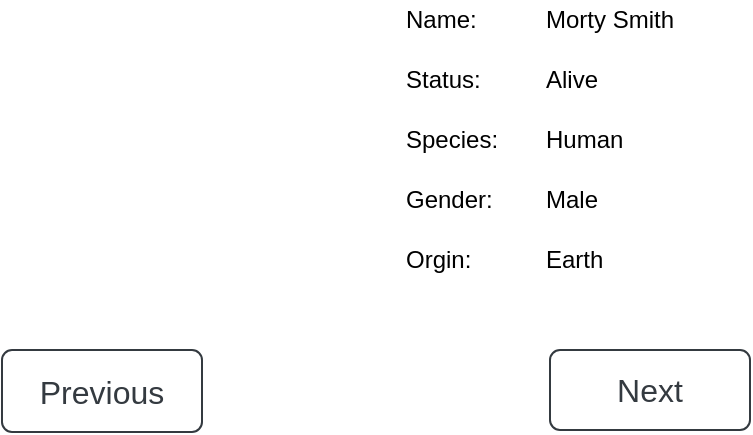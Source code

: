 <mxfile version="13.9.2" type="device"><diagram id="5sn54kscizJawbwQUaYV" name="Page-1"><mxGraphModel dx="1080" dy="826" grid="0" gridSize="10" guides="1" tooltips="1" connect="1" arrows="1" fold="1" page="1" pageScale="1" pageWidth="827" pageHeight="1169" math="0" shadow="0"><root><mxCell id="0"/><mxCell id="1" parent="0"/><mxCell id="rQlTDF4w7oEOpj-KFLMg-2" value="" style="shape=image;verticalLabelPosition=bottom;labelBackgroundColor=#ffffff;verticalAlign=top;aspect=fixed;imageAspect=0;image=https://rickandmortyapi.com/api/character/avatar/2.jpeg;" vertex="1" parent="1"><mxGeometry x="40" y="120" width="160" height="160" as="geometry"/></mxCell><mxCell id="rQlTDF4w7oEOpj-KFLMg-3" value="Name:" style="text;html=1;strokeColor=none;fillColor=none;align=left;verticalAlign=middle;whiteSpace=wrap;rounded=0;" vertex="1" parent="1"><mxGeometry x="240" y="120" width="40" height="20" as="geometry"/></mxCell><mxCell id="rQlTDF4w7oEOpj-KFLMg-4" value="Morty Smith" style="text;html=1;strokeColor=none;fillColor=none;align=left;verticalAlign=middle;whiteSpace=wrap;rounded=0;" vertex="1" parent="1"><mxGeometry x="310" y="120" width="100" height="20" as="geometry"/></mxCell><mxCell id="rQlTDF4w7oEOpj-KFLMg-5" value="Status:" style="text;html=1;strokeColor=none;fillColor=none;align=left;verticalAlign=middle;whiteSpace=wrap;rounded=0;" vertex="1" parent="1"><mxGeometry x="240" y="150" width="40" height="20" as="geometry"/></mxCell><mxCell id="rQlTDF4w7oEOpj-KFLMg-6" value="Alive" style="text;html=1;strokeColor=none;fillColor=none;align=left;verticalAlign=middle;whiteSpace=wrap;rounded=0;" vertex="1" parent="1"><mxGeometry x="310" y="150" width="100" height="20" as="geometry"/></mxCell><mxCell id="rQlTDF4w7oEOpj-KFLMg-7" value="Species:" style="text;html=1;strokeColor=none;fillColor=none;align=left;verticalAlign=middle;whiteSpace=wrap;rounded=0;" vertex="1" parent="1"><mxGeometry x="240" y="180" width="50" height="20" as="geometry"/></mxCell><mxCell id="rQlTDF4w7oEOpj-KFLMg-8" value="Human" style="text;html=1;strokeColor=none;fillColor=none;align=left;verticalAlign=middle;whiteSpace=wrap;rounded=0;" vertex="1" parent="1"><mxGeometry x="310" y="180" width="100" height="20" as="geometry"/></mxCell><mxCell id="rQlTDF4w7oEOpj-KFLMg-9" value="Gender:" style="text;html=1;strokeColor=none;fillColor=none;align=left;verticalAlign=middle;whiteSpace=wrap;rounded=0;" vertex="1" parent="1"><mxGeometry x="240" y="210" width="50" height="20" as="geometry"/></mxCell><mxCell id="rQlTDF4w7oEOpj-KFLMg-10" value="Male" style="text;html=1;strokeColor=none;fillColor=none;align=left;verticalAlign=middle;whiteSpace=wrap;rounded=0;" vertex="1" parent="1"><mxGeometry x="310" y="210" width="100" height="20" as="geometry"/></mxCell><mxCell id="rQlTDF4w7oEOpj-KFLMg-11" value="Orgin:" style="text;html=1;strokeColor=none;fillColor=none;align=left;verticalAlign=middle;whiteSpace=wrap;rounded=0;" vertex="1" parent="1"><mxGeometry x="240" y="240" width="50" height="20" as="geometry"/></mxCell><mxCell id="rQlTDF4w7oEOpj-KFLMg-12" value="Earth&lt;br&gt;" style="text;html=1;strokeColor=none;fillColor=none;align=left;verticalAlign=middle;whiteSpace=wrap;rounded=0;" vertex="1" parent="1"><mxGeometry x="310" y="240" width="100" height="20" as="geometry"/></mxCell><mxCell id="rQlTDF4w7oEOpj-KFLMg-13" value="Next" style="html=1;shadow=0;dashed=0;shape=mxgraph.bootstrap.rrect;rSize=5;strokeColor=#343A40;strokeWidth=1;fillColor=none;fontColor=#343A40;whiteSpace=wrap;align=center;verticalAlign=middle;spacingLeft=0;fontStyle=0;fontSize=16;spacing=5;" vertex="1" parent="1"><mxGeometry x="314" y="295" width="100" height="40" as="geometry"/></mxCell><mxCell id="rQlTDF4w7oEOpj-KFLMg-14" value="Previous" style="html=1;shadow=0;dashed=0;shape=mxgraph.bootstrap.rrect;rSize=5;strokeColor=#343A40;strokeWidth=1;fillColor=none;fontColor=#343A40;whiteSpace=wrap;align=center;verticalAlign=middle;spacingLeft=0;fontStyle=0;fontSize=16;spacing=5;" vertex="1" parent="1"><mxGeometry x="40" y="295" width="100" height="41" as="geometry"/></mxCell></root></mxGraphModel></diagram></mxfile>